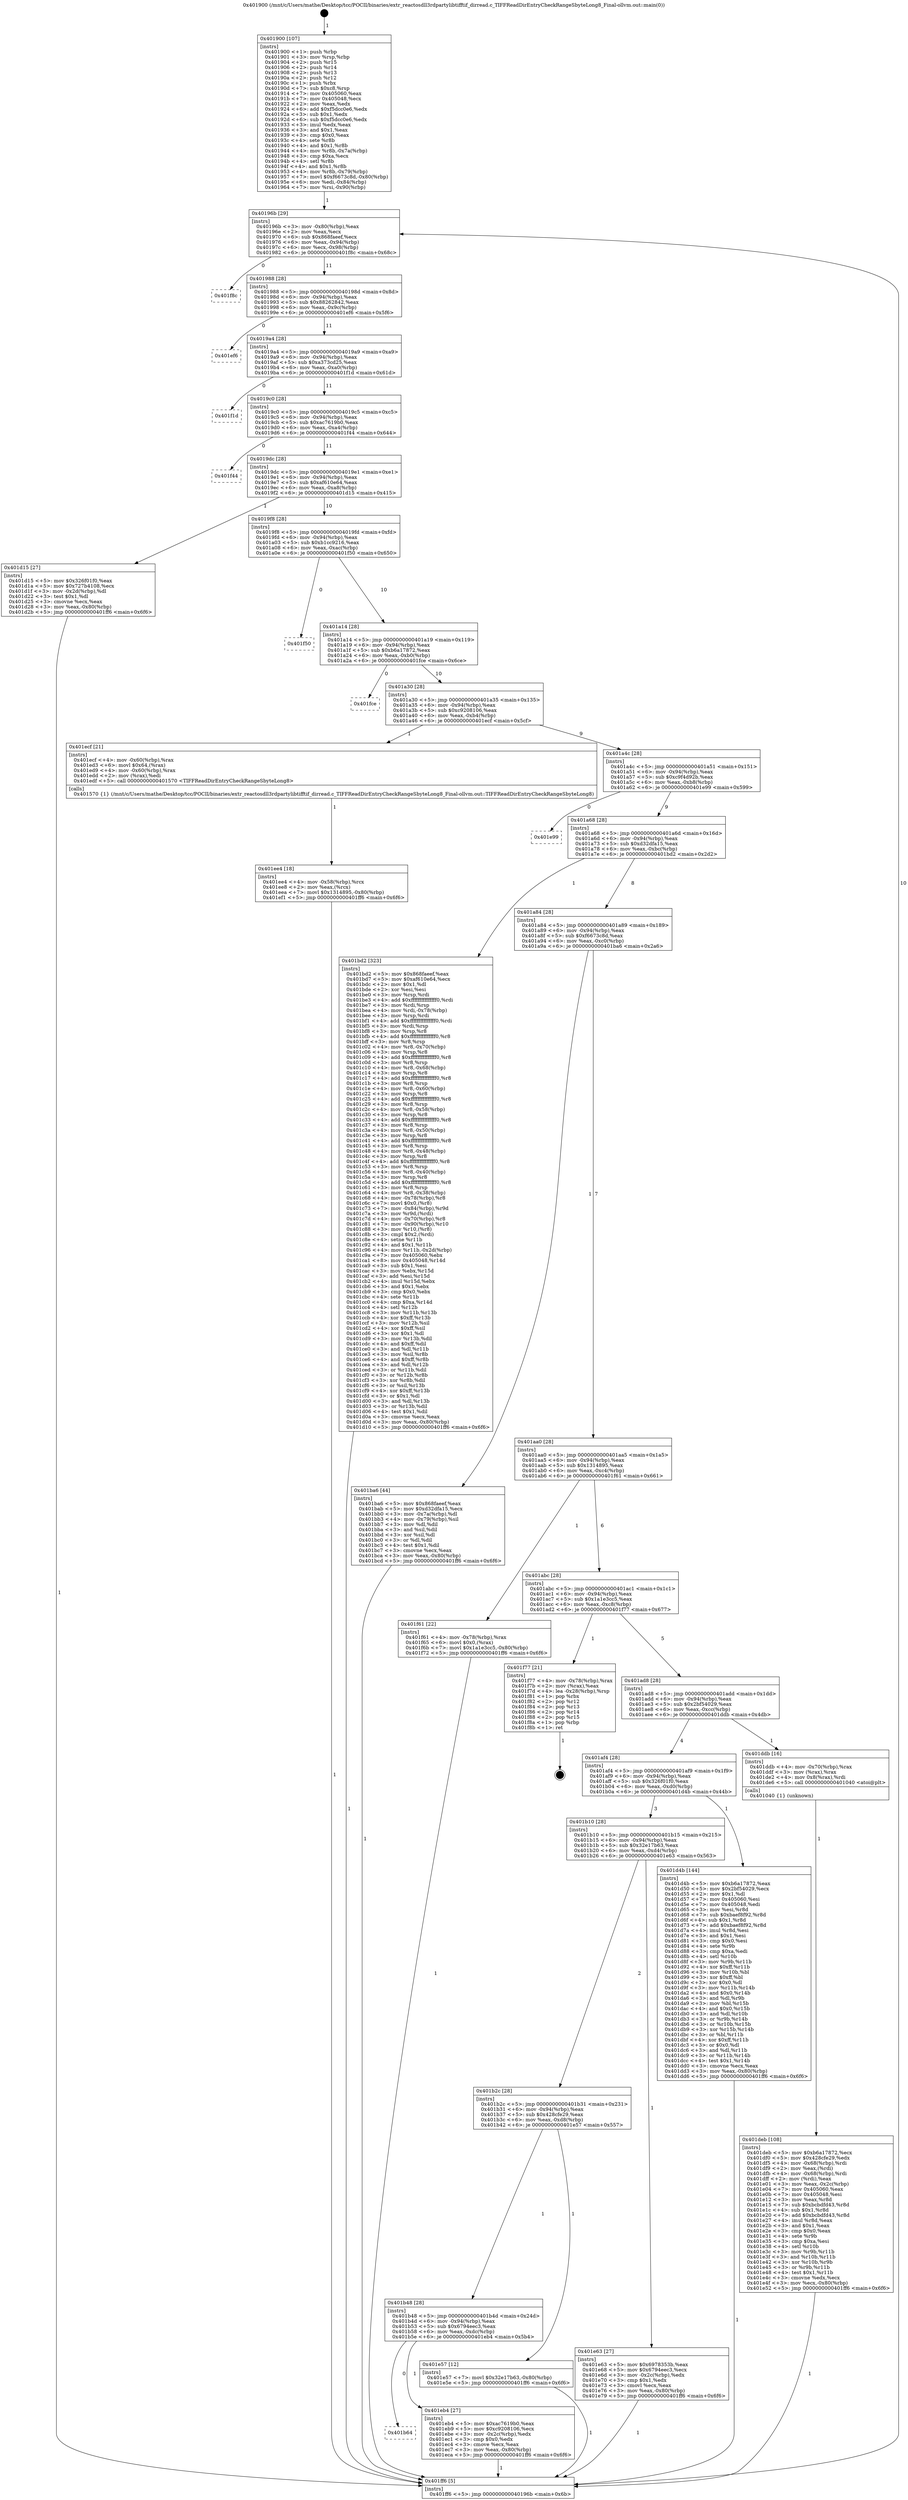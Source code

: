 digraph "0x401900" {
  label = "0x401900 (/mnt/c/Users/mathe/Desktop/tcc/POCII/binaries/extr_reactosdll3rdpartylibtifftif_dirread.c_TIFFReadDirEntryCheckRangeSbyteLong8_Final-ollvm.out::main(0))"
  labelloc = "t"
  node[shape=record]

  Entry [label="",width=0.3,height=0.3,shape=circle,fillcolor=black,style=filled]
  "0x40196b" [label="{
     0x40196b [29]\l
     | [instrs]\l
     &nbsp;&nbsp;0x40196b \<+3\>: mov -0x80(%rbp),%eax\l
     &nbsp;&nbsp;0x40196e \<+2\>: mov %eax,%ecx\l
     &nbsp;&nbsp;0x401970 \<+6\>: sub $0x868faeef,%ecx\l
     &nbsp;&nbsp;0x401976 \<+6\>: mov %eax,-0x94(%rbp)\l
     &nbsp;&nbsp;0x40197c \<+6\>: mov %ecx,-0x98(%rbp)\l
     &nbsp;&nbsp;0x401982 \<+6\>: je 0000000000401f8c \<main+0x68c\>\l
  }"]
  "0x401f8c" [label="{
     0x401f8c\l
  }", style=dashed]
  "0x401988" [label="{
     0x401988 [28]\l
     | [instrs]\l
     &nbsp;&nbsp;0x401988 \<+5\>: jmp 000000000040198d \<main+0x8d\>\l
     &nbsp;&nbsp;0x40198d \<+6\>: mov -0x94(%rbp),%eax\l
     &nbsp;&nbsp;0x401993 \<+5\>: sub $0x88262842,%eax\l
     &nbsp;&nbsp;0x401998 \<+6\>: mov %eax,-0x9c(%rbp)\l
     &nbsp;&nbsp;0x40199e \<+6\>: je 0000000000401ef6 \<main+0x5f6\>\l
  }"]
  Exit [label="",width=0.3,height=0.3,shape=circle,fillcolor=black,style=filled,peripheries=2]
  "0x401ef6" [label="{
     0x401ef6\l
  }", style=dashed]
  "0x4019a4" [label="{
     0x4019a4 [28]\l
     | [instrs]\l
     &nbsp;&nbsp;0x4019a4 \<+5\>: jmp 00000000004019a9 \<main+0xa9\>\l
     &nbsp;&nbsp;0x4019a9 \<+6\>: mov -0x94(%rbp),%eax\l
     &nbsp;&nbsp;0x4019af \<+5\>: sub $0xa373cd25,%eax\l
     &nbsp;&nbsp;0x4019b4 \<+6\>: mov %eax,-0xa0(%rbp)\l
     &nbsp;&nbsp;0x4019ba \<+6\>: je 0000000000401f1d \<main+0x61d\>\l
  }"]
  "0x401ee4" [label="{
     0x401ee4 [18]\l
     | [instrs]\l
     &nbsp;&nbsp;0x401ee4 \<+4\>: mov -0x58(%rbp),%rcx\l
     &nbsp;&nbsp;0x401ee8 \<+2\>: mov %eax,(%rcx)\l
     &nbsp;&nbsp;0x401eea \<+7\>: movl $0x1314895,-0x80(%rbp)\l
     &nbsp;&nbsp;0x401ef1 \<+5\>: jmp 0000000000401ff6 \<main+0x6f6\>\l
  }"]
  "0x401f1d" [label="{
     0x401f1d\l
  }", style=dashed]
  "0x4019c0" [label="{
     0x4019c0 [28]\l
     | [instrs]\l
     &nbsp;&nbsp;0x4019c0 \<+5\>: jmp 00000000004019c5 \<main+0xc5\>\l
     &nbsp;&nbsp;0x4019c5 \<+6\>: mov -0x94(%rbp),%eax\l
     &nbsp;&nbsp;0x4019cb \<+5\>: sub $0xac7619b0,%eax\l
     &nbsp;&nbsp;0x4019d0 \<+6\>: mov %eax,-0xa4(%rbp)\l
     &nbsp;&nbsp;0x4019d6 \<+6\>: je 0000000000401f44 \<main+0x644\>\l
  }"]
  "0x401b64" [label="{
     0x401b64\l
  }", style=dashed]
  "0x401f44" [label="{
     0x401f44\l
  }", style=dashed]
  "0x4019dc" [label="{
     0x4019dc [28]\l
     | [instrs]\l
     &nbsp;&nbsp;0x4019dc \<+5\>: jmp 00000000004019e1 \<main+0xe1\>\l
     &nbsp;&nbsp;0x4019e1 \<+6\>: mov -0x94(%rbp),%eax\l
     &nbsp;&nbsp;0x4019e7 \<+5\>: sub $0xaf610e64,%eax\l
     &nbsp;&nbsp;0x4019ec \<+6\>: mov %eax,-0xa8(%rbp)\l
     &nbsp;&nbsp;0x4019f2 \<+6\>: je 0000000000401d15 \<main+0x415\>\l
  }"]
  "0x401eb4" [label="{
     0x401eb4 [27]\l
     | [instrs]\l
     &nbsp;&nbsp;0x401eb4 \<+5\>: mov $0xac7619b0,%eax\l
     &nbsp;&nbsp;0x401eb9 \<+5\>: mov $0xc9208106,%ecx\l
     &nbsp;&nbsp;0x401ebe \<+3\>: mov -0x2c(%rbp),%edx\l
     &nbsp;&nbsp;0x401ec1 \<+3\>: cmp $0x0,%edx\l
     &nbsp;&nbsp;0x401ec4 \<+3\>: cmove %ecx,%eax\l
     &nbsp;&nbsp;0x401ec7 \<+3\>: mov %eax,-0x80(%rbp)\l
     &nbsp;&nbsp;0x401eca \<+5\>: jmp 0000000000401ff6 \<main+0x6f6\>\l
  }"]
  "0x401d15" [label="{
     0x401d15 [27]\l
     | [instrs]\l
     &nbsp;&nbsp;0x401d15 \<+5\>: mov $0x326f01f0,%eax\l
     &nbsp;&nbsp;0x401d1a \<+5\>: mov $0x727b4108,%ecx\l
     &nbsp;&nbsp;0x401d1f \<+3\>: mov -0x2d(%rbp),%dl\l
     &nbsp;&nbsp;0x401d22 \<+3\>: test $0x1,%dl\l
     &nbsp;&nbsp;0x401d25 \<+3\>: cmovne %ecx,%eax\l
     &nbsp;&nbsp;0x401d28 \<+3\>: mov %eax,-0x80(%rbp)\l
     &nbsp;&nbsp;0x401d2b \<+5\>: jmp 0000000000401ff6 \<main+0x6f6\>\l
  }"]
  "0x4019f8" [label="{
     0x4019f8 [28]\l
     | [instrs]\l
     &nbsp;&nbsp;0x4019f8 \<+5\>: jmp 00000000004019fd \<main+0xfd\>\l
     &nbsp;&nbsp;0x4019fd \<+6\>: mov -0x94(%rbp),%eax\l
     &nbsp;&nbsp;0x401a03 \<+5\>: sub $0xb1cc9216,%eax\l
     &nbsp;&nbsp;0x401a08 \<+6\>: mov %eax,-0xac(%rbp)\l
     &nbsp;&nbsp;0x401a0e \<+6\>: je 0000000000401f50 \<main+0x650\>\l
  }"]
  "0x401b48" [label="{
     0x401b48 [28]\l
     | [instrs]\l
     &nbsp;&nbsp;0x401b48 \<+5\>: jmp 0000000000401b4d \<main+0x24d\>\l
     &nbsp;&nbsp;0x401b4d \<+6\>: mov -0x94(%rbp),%eax\l
     &nbsp;&nbsp;0x401b53 \<+5\>: sub $0x6794eec3,%eax\l
     &nbsp;&nbsp;0x401b58 \<+6\>: mov %eax,-0xdc(%rbp)\l
     &nbsp;&nbsp;0x401b5e \<+6\>: je 0000000000401eb4 \<main+0x5b4\>\l
  }"]
  "0x401f50" [label="{
     0x401f50\l
  }", style=dashed]
  "0x401a14" [label="{
     0x401a14 [28]\l
     | [instrs]\l
     &nbsp;&nbsp;0x401a14 \<+5\>: jmp 0000000000401a19 \<main+0x119\>\l
     &nbsp;&nbsp;0x401a19 \<+6\>: mov -0x94(%rbp),%eax\l
     &nbsp;&nbsp;0x401a1f \<+5\>: sub $0xb6a17872,%eax\l
     &nbsp;&nbsp;0x401a24 \<+6\>: mov %eax,-0xb0(%rbp)\l
     &nbsp;&nbsp;0x401a2a \<+6\>: je 0000000000401fce \<main+0x6ce\>\l
  }"]
  "0x401e57" [label="{
     0x401e57 [12]\l
     | [instrs]\l
     &nbsp;&nbsp;0x401e57 \<+7\>: movl $0x32e17b63,-0x80(%rbp)\l
     &nbsp;&nbsp;0x401e5e \<+5\>: jmp 0000000000401ff6 \<main+0x6f6\>\l
  }"]
  "0x401fce" [label="{
     0x401fce\l
  }", style=dashed]
  "0x401a30" [label="{
     0x401a30 [28]\l
     | [instrs]\l
     &nbsp;&nbsp;0x401a30 \<+5\>: jmp 0000000000401a35 \<main+0x135\>\l
     &nbsp;&nbsp;0x401a35 \<+6\>: mov -0x94(%rbp),%eax\l
     &nbsp;&nbsp;0x401a3b \<+5\>: sub $0xc9208106,%eax\l
     &nbsp;&nbsp;0x401a40 \<+6\>: mov %eax,-0xb4(%rbp)\l
     &nbsp;&nbsp;0x401a46 \<+6\>: je 0000000000401ecf \<main+0x5cf\>\l
  }"]
  "0x401b2c" [label="{
     0x401b2c [28]\l
     | [instrs]\l
     &nbsp;&nbsp;0x401b2c \<+5\>: jmp 0000000000401b31 \<main+0x231\>\l
     &nbsp;&nbsp;0x401b31 \<+6\>: mov -0x94(%rbp),%eax\l
     &nbsp;&nbsp;0x401b37 \<+5\>: sub $0x428cfe29,%eax\l
     &nbsp;&nbsp;0x401b3c \<+6\>: mov %eax,-0xd8(%rbp)\l
     &nbsp;&nbsp;0x401b42 \<+6\>: je 0000000000401e57 \<main+0x557\>\l
  }"]
  "0x401ecf" [label="{
     0x401ecf [21]\l
     | [instrs]\l
     &nbsp;&nbsp;0x401ecf \<+4\>: mov -0x60(%rbp),%rax\l
     &nbsp;&nbsp;0x401ed3 \<+6\>: movl $0x64,(%rax)\l
     &nbsp;&nbsp;0x401ed9 \<+4\>: mov -0x60(%rbp),%rax\l
     &nbsp;&nbsp;0x401edd \<+2\>: mov (%rax),%edi\l
     &nbsp;&nbsp;0x401edf \<+5\>: call 0000000000401570 \<TIFFReadDirEntryCheckRangeSbyteLong8\>\l
     | [calls]\l
     &nbsp;&nbsp;0x401570 \{1\} (/mnt/c/Users/mathe/Desktop/tcc/POCII/binaries/extr_reactosdll3rdpartylibtifftif_dirread.c_TIFFReadDirEntryCheckRangeSbyteLong8_Final-ollvm.out::TIFFReadDirEntryCheckRangeSbyteLong8)\l
  }"]
  "0x401a4c" [label="{
     0x401a4c [28]\l
     | [instrs]\l
     &nbsp;&nbsp;0x401a4c \<+5\>: jmp 0000000000401a51 \<main+0x151\>\l
     &nbsp;&nbsp;0x401a51 \<+6\>: mov -0x94(%rbp),%eax\l
     &nbsp;&nbsp;0x401a57 \<+5\>: sub $0xc9f4d92b,%eax\l
     &nbsp;&nbsp;0x401a5c \<+6\>: mov %eax,-0xb8(%rbp)\l
     &nbsp;&nbsp;0x401a62 \<+6\>: je 0000000000401e99 \<main+0x599\>\l
  }"]
  "0x401e63" [label="{
     0x401e63 [27]\l
     | [instrs]\l
     &nbsp;&nbsp;0x401e63 \<+5\>: mov $0x6978353b,%eax\l
     &nbsp;&nbsp;0x401e68 \<+5\>: mov $0x6794eec3,%ecx\l
     &nbsp;&nbsp;0x401e6d \<+3\>: mov -0x2c(%rbp),%edx\l
     &nbsp;&nbsp;0x401e70 \<+3\>: cmp $0x1,%edx\l
     &nbsp;&nbsp;0x401e73 \<+3\>: cmovl %ecx,%eax\l
     &nbsp;&nbsp;0x401e76 \<+3\>: mov %eax,-0x80(%rbp)\l
     &nbsp;&nbsp;0x401e79 \<+5\>: jmp 0000000000401ff6 \<main+0x6f6\>\l
  }"]
  "0x401e99" [label="{
     0x401e99\l
  }", style=dashed]
  "0x401a68" [label="{
     0x401a68 [28]\l
     | [instrs]\l
     &nbsp;&nbsp;0x401a68 \<+5\>: jmp 0000000000401a6d \<main+0x16d\>\l
     &nbsp;&nbsp;0x401a6d \<+6\>: mov -0x94(%rbp),%eax\l
     &nbsp;&nbsp;0x401a73 \<+5\>: sub $0xd32dfa15,%eax\l
     &nbsp;&nbsp;0x401a78 \<+6\>: mov %eax,-0xbc(%rbp)\l
     &nbsp;&nbsp;0x401a7e \<+6\>: je 0000000000401bd2 \<main+0x2d2\>\l
  }"]
  "0x401deb" [label="{
     0x401deb [108]\l
     | [instrs]\l
     &nbsp;&nbsp;0x401deb \<+5\>: mov $0xb6a17872,%ecx\l
     &nbsp;&nbsp;0x401df0 \<+5\>: mov $0x428cfe29,%edx\l
     &nbsp;&nbsp;0x401df5 \<+4\>: mov -0x68(%rbp),%rdi\l
     &nbsp;&nbsp;0x401df9 \<+2\>: mov %eax,(%rdi)\l
     &nbsp;&nbsp;0x401dfb \<+4\>: mov -0x68(%rbp),%rdi\l
     &nbsp;&nbsp;0x401dff \<+2\>: mov (%rdi),%eax\l
     &nbsp;&nbsp;0x401e01 \<+3\>: mov %eax,-0x2c(%rbp)\l
     &nbsp;&nbsp;0x401e04 \<+7\>: mov 0x405060,%eax\l
     &nbsp;&nbsp;0x401e0b \<+7\>: mov 0x405048,%esi\l
     &nbsp;&nbsp;0x401e12 \<+3\>: mov %eax,%r8d\l
     &nbsp;&nbsp;0x401e15 \<+7\>: sub $0xbcbdfd43,%r8d\l
     &nbsp;&nbsp;0x401e1c \<+4\>: sub $0x1,%r8d\l
     &nbsp;&nbsp;0x401e20 \<+7\>: add $0xbcbdfd43,%r8d\l
     &nbsp;&nbsp;0x401e27 \<+4\>: imul %r8d,%eax\l
     &nbsp;&nbsp;0x401e2b \<+3\>: and $0x1,%eax\l
     &nbsp;&nbsp;0x401e2e \<+3\>: cmp $0x0,%eax\l
     &nbsp;&nbsp;0x401e31 \<+4\>: sete %r9b\l
     &nbsp;&nbsp;0x401e35 \<+3\>: cmp $0xa,%esi\l
     &nbsp;&nbsp;0x401e38 \<+4\>: setl %r10b\l
     &nbsp;&nbsp;0x401e3c \<+3\>: mov %r9b,%r11b\l
     &nbsp;&nbsp;0x401e3f \<+3\>: and %r10b,%r11b\l
     &nbsp;&nbsp;0x401e42 \<+3\>: xor %r10b,%r9b\l
     &nbsp;&nbsp;0x401e45 \<+3\>: or %r9b,%r11b\l
     &nbsp;&nbsp;0x401e48 \<+4\>: test $0x1,%r11b\l
     &nbsp;&nbsp;0x401e4c \<+3\>: cmovne %edx,%ecx\l
     &nbsp;&nbsp;0x401e4f \<+3\>: mov %ecx,-0x80(%rbp)\l
     &nbsp;&nbsp;0x401e52 \<+5\>: jmp 0000000000401ff6 \<main+0x6f6\>\l
  }"]
  "0x401bd2" [label="{
     0x401bd2 [323]\l
     | [instrs]\l
     &nbsp;&nbsp;0x401bd2 \<+5\>: mov $0x868faeef,%eax\l
     &nbsp;&nbsp;0x401bd7 \<+5\>: mov $0xaf610e64,%ecx\l
     &nbsp;&nbsp;0x401bdc \<+2\>: mov $0x1,%dl\l
     &nbsp;&nbsp;0x401bde \<+2\>: xor %esi,%esi\l
     &nbsp;&nbsp;0x401be0 \<+3\>: mov %rsp,%rdi\l
     &nbsp;&nbsp;0x401be3 \<+4\>: add $0xfffffffffffffff0,%rdi\l
     &nbsp;&nbsp;0x401be7 \<+3\>: mov %rdi,%rsp\l
     &nbsp;&nbsp;0x401bea \<+4\>: mov %rdi,-0x78(%rbp)\l
     &nbsp;&nbsp;0x401bee \<+3\>: mov %rsp,%rdi\l
     &nbsp;&nbsp;0x401bf1 \<+4\>: add $0xfffffffffffffff0,%rdi\l
     &nbsp;&nbsp;0x401bf5 \<+3\>: mov %rdi,%rsp\l
     &nbsp;&nbsp;0x401bf8 \<+3\>: mov %rsp,%r8\l
     &nbsp;&nbsp;0x401bfb \<+4\>: add $0xfffffffffffffff0,%r8\l
     &nbsp;&nbsp;0x401bff \<+3\>: mov %r8,%rsp\l
     &nbsp;&nbsp;0x401c02 \<+4\>: mov %r8,-0x70(%rbp)\l
     &nbsp;&nbsp;0x401c06 \<+3\>: mov %rsp,%r8\l
     &nbsp;&nbsp;0x401c09 \<+4\>: add $0xfffffffffffffff0,%r8\l
     &nbsp;&nbsp;0x401c0d \<+3\>: mov %r8,%rsp\l
     &nbsp;&nbsp;0x401c10 \<+4\>: mov %r8,-0x68(%rbp)\l
     &nbsp;&nbsp;0x401c14 \<+3\>: mov %rsp,%r8\l
     &nbsp;&nbsp;0x401c17 \<+4\>: add $0xfffffffffffffff0,%r8\l
     &nbsp;&nbsp;0x401c1b \<+3\>: mov %r8,%rsp\l
     &nbsp;&nbsp;0x401c1e \<+4\>: mov %r8,-0x60(%rbp)\l
     &nbsp;&nbsp;0x401c22 \<+3\>: mov %rsp,%r8\l
     &nbsp;&nbsp;0x401c25 \<+4\>: add $0xfffffffffffffff0,%r8\l
     &nbsp;&nbsp;0x401c29 \<+3\>: mov %r8,%rsp\l
     &nbsp;&nbsp;0x401c2c \<+4\>: mov %r8,-0x58(%rbp)\l
     &nbsp;&nbsp;0x401c30 \<+3\>: mov %rsp,%r8\l
     &nbsp;&nbsp;0x401c33 \<+4\>: add $0xfffffffffffffff0,%r8\l
     &nbsp;&nbsp;0x401c37 \<+3\>: mov %r8,%rsp\l
     &nbsp;&nbsp;0x401c3a \<+4\>: mov %r8,-0x50(%rbp)\l
     &nbsp;&nbsp;0x401c3e \<+3\>: mov %rsp,%r8\l
     &nbsp;&nbsp;0x401c41 \<+4\>: add $0xfffffffffffffff0,%r8\l
     &nbsp;&nbsp;0x401c45 \<+3\>: mov %r8,%rsp\l
     &nbsp;&nbsp;0x401c48 \<+4\>: mov %r8,-0x48(%rbp)\l
     &nbsp;&nbsp;0x401c4c \<+3\>: mov %rsp,%r8\l
     &nbsp;&nbsp;0x401c4f \<+4\>: add $0xfffffffffffffff0,%r8\l
     &nbsp;&nbsp;0x401c53 \<+3\>: mov %r8,%rsp\l
     &nbsp;&nbsp;0x401c56 \<+4\>: mov %r8,-0x40(%rbp)\l
     &nbsp;&nbsp;0x401c5a \<+3\>: mov %rsp,%r8\l
     &nbsp;&nbsp;0x401c5d \<+4\>: add $0xfffffffffffffff0,%r8\l
     &nbsp;&nbsp;0x401c61 \<+3\>: mov %r8,%rsp\l
     &nbsp;&nbsp;0x401c64 \<+4\>: mov %r8,-0x38(%rbp)\l
     &nbsp;&nbsp;0x401c68 \<+4\>: mov -0x78(%rbp),%r8\l
     &nbsp;&nbsp;0x401c6c \<+7\>: movl $0x0,(%r8)\l
     &nbsp;&nbsp;0x401c73 \<+7\>: mov -0x84(%rbp),%r9d\l
     &nbsp;&nbsp;0x401c7a \<+3\>: mov %r9d,(%rdi)\l
     &nbsp;&nbsp;0x401c7d \<+4\>: mov -0x70(%rbp),%r8\l
     &nbsp;&nbsp;0x401c81 \<+7\>: mov -0x90(%rbp),%r10\l
     &nbsp;&nbsp;0x401c88 \<+3\>: mov %r10,(%r8)\l
     &nbsp;&nbsp;0x401c8b \<+3\>: cmpl $0x2,(%rdi)\l
     &nbsp;&nbsp;0x401c8e \<+4\>: setne %r11b\l
     &nbsp;&nbsp;0x401c92 \<+4\>: and $0x1,%r11b\l
     &nbsp;&nbsp;0x401c96 \<+4\>: mov %r11b,-0x2d(%rbp)\l
     &nbsp;&nbsp;0x401c9a \<+7\>: mov 0x405060,%ebx\l
     &nbsp;&nbsp;0x401ca1 \<+8\>: mov 0x405048,%r14d\l
     &nbsp;&nbsp;0x401ca9 \<+3\>: sub $0x1,%esi\l
     &nbsp;&nbsp;0x401cac \<+3\>: mov %ebx,%r15d\l
     &nbsp;&nbsp;0x401caf \<+3\>: add %esi,%r15d\l
     &nbsp;&nbsp;0x401cb2 \<+4\>: imul %r15d,%ebx\l
     &nbsp;&nbsp;0x401cb6 \<+3\>: and $0x1,%ebx\l
     &nbsp;&nbsp;0x401cb9 \<+3\>: cmp $0x0,%ebx\l
     &nbsp;&nbsp;0x401cbc \<+4\>: sete %r11b\l
     &nbsp;&nbsp;0x401cc0 \<+4\>: cmp $0xa,%r14d\l
     &nbsp;&nbsp;0x401cc4 \<+4\>: setl %r12b\l
     &nbsp;&nbsp;0x401cc8 \<+3\>: mov %r11b,%r13b\l
     &nbsp;&nbsp;0x401ccb \<+4\>: xor $0xff,%r13b\l
     &nbsp;&nbsp;0x401ccf \<+3\>: mov %r12b,%sil\l
     &nbsp;&nbsp;0x401cd2 \<+4\>: xor $0xff,%sil\l
     &nbsp;&nbsp;0x401cd6 \<+3\>: xor $0x1,%dl\l
     &nbsp;&nbsp;0x401cd9 \<+3\>: mov %r13b,%dil\l
     &nbsp;&nbsp;0x401cdc \<+4\>: and $0xff,%dil\l
     &nbsp;&nbsp;0x401ce0 \<+3\>: and %dl,%r11b\l
     &nbsp;&nbsp;0x401ce3 \<+3\>: mov %sil,%r8b\l
     &nbsp;&nbsp;0x401ce6 \<+4\>: and $0xff,%r8b\l
     &nbsp;&nbsp;0x401cea \<+3\>: and %dl,%r12b\l
     &nbsp;&nbsp;0x401ced \<+3\>: or %r11b,%dil\l
     &nbsp;&nbsp;0x401cf0 \<+3\>: or %r12b,%r8b\l
     &nbsp;&nbsp;0x401cf3 \<+3\>: xor %r8b,%dil\l
     &nbsp;&nbsp;0x401cf6 \<+3\>: or %sil,%r13b\l
     &nbsp;&nbsp;0x401cf9 \<+4\>: xor $0xff,%r13b\l
     &nbsp;&nbsp;0x401cfd \<+3\>: or $0x1,%dl\l
     &nbsp;&nbsp;0x401d00 \<+3\>: and %dl,%r13b\l
     &nbsp;&nbsp;0x401d03 \<+3\>: or %r13b,%dil\l
     &nbsp;&nbsp;0x401d06 \<+4\>: test $0x1,%dil\l
     &nbsp;&nbsp;0x401d0a \<+3\>: cmovne %ecx,%eax\l
     &nbsp;&nbsp;0x401d0d \<+3\>: mov %eax,-0x80(%rbp)\l
     &nbsp;&nbsp;0x401d10 \<+5\>: jmp 0000000000401ff6 \<main+0x6f6\>\l
  }"]
  "0x401a84" [label="{
     0x401a84 [28]\l
     | [instrs]\l
     &nbsp;&nbsp;0x401a84 \<+5\>: jmp 0000000000401a89 \<main+0x189\>\l
     &nbsp;&nbsp;0x401a89 \<+6\>: mov -0x94(%rbp),%eax\l
     &nbsp;&nbsp;0x401a8f \<+5\>: sub $0xf6673c8d,%eax\l
     &nbsp;&nbsp;0x401a94 \<+6\>: mov %eax,-0xc0(%rbp)\l
     &nbsp;&nbsp;0x401a9a \<+6\>: je 0000000000401ba6 \<main+0x2a6\>\l
  }"]
  "0x401b10" [label="{
     0x401b10 [28]\l
     | [instrs]\l
     &nbsp;&nbsp;0x401b10 \<+5\>: jmp 0000000000401b15 \<main+0x215\>\l
     &nbsp;&nbsp;0x401b15 \<+6\>: mov -0x94(%rbp),%eax\l
     &nbsp;&nbsp;0x401b1b \<+5\>: sub $0x32e17b63,%eax\l
     &nbsp;&nbsp;0x401b20 \<+6\>: mov %eax,-0xd4(%rbp)\l
     &nbsp;&nbsp;0x401b26 \<+6\>: je 0000000000401e63 \<main+0x563\>\l
  }"]
  "0x401ba6" [label="{
     0x401ba6 [44]\l
     | [instrs]\l
     &nbsp;&nbsp;0x401ba6 \<+5\>: mov $0x868faeef,%eax\l
     &nbsp;&nbsp;0x401bab \<+5\>: mov $0xd32dfa15,%ecx\l
     &nbsp;&nbsp;0x401bb0 \<+3\>: mov -0x7a(%rbp),%dl\l
     &nbsp;&nbsp;0x401bb3 \<+4\>: mov -0x79(%rbp),%sil\l
     &nbsp;&nbsp;0x401bb7 \<+3\>: mov %dl,%dil\l
     &nbsp;&nbsp;0x401bba \<+3\>: and %sil,%dil\l
     &nbsp;&nbsp;0x401bbd \<+3\>: xor %sil,%dl\l
     &nbsp;&nbsp;0x401bc0 \<+3\>: or %dl,%dil\l
     &nbsp;&nbsp;0x401bc3 \<+4\>: test $0x1,%dil\l
     &nbsp;&nbsp;0x401bc7 \<+3\>: cmovne %ecx,%eax\l
     &nbsp;&nbsp;0x401bca \<+3\>: mov %eax,-0x80(%rbp)\l
     &nbsp;&nbsp;0x401bcd \<+5\>: jmp 0000000000401ff6 \<main+0x6f6\>\l
  }"]
  "0x401aa0" [label="{
     0x401aa0 [28]\l
     | [instrs]\l
     &nbsp;&nbsp;0x401aa0 \<+5\>: jmp 0000000000401aa5 \<main+0x1a5\>\l
     &nbsp;&nbsp;0x401aa5 \<+6\>: mov -0x94(%rbp),%eax\l
     &nbsp;&nbsp;0x401aab \<+5\>: sub $0x1314895,%eax\l
     &nbsp;&nbsp;0x401ab0 \<+6\>: mov %eax,-0xc4(%rbp)\l
     &nbsp;&nbsp;0x401ab6 \<+6\>: je 0000000000401f61 \<main+0x661\>\l
  }"]
  "0x401ff6" [label="{
     0x401ff6 [5]\l
     | [instrs]\l
     &nbsp;&nbsp;0x401ff6 \<+5\>: jmp 000000000040196b \<main+0x6b\>\l
  }"]
  "0x401900" [label="{
     0x401900 [107]\l
     | [instrs]\l
     &nbsp;&nbsp;0x401900 \<+1\>: push %rbp\l
     &nbsp;&nbsp;0x401901 \<+3\>: mov %rsp,%rbp\l
     &nbsp;&nbsp;0x401904 \<+2\>: push %r15\l
     &nbsp;&nbsp;0x401906 \<+2\>: push %r14\l
     &nbsp;&nbsp;0x401908 \<+2\>: push %r13\l
     &nbsp;&nbsp;0x40190a \<+2\>: push %r12\l
     &nbsp;&nbsp;0x40190c \<+1\>: push %rbx\l
     &nbsp;&nbsp;0x40190d \<+7\>: sub $0xc8,%rsp\l
     &nbsp;&nbsp;0x401914 \<+7\>: mov 0x405060,%eax\l
     &nbsp;&nbsp;0x40191b \<+7\>: mov 0x405048,%ecx\l
     &nbsp;&nbsp;0x401922 \<+2\>: mov %eax,%edx\l
     &nbsp;&nbsp;0x401924 \<+6\>: add $0xf5dcc0e6,%edx\l
     &nbsp;&nbsp;0x40192a \<+3\>: sub $0x1,%edx\l
     &nbsp;&nbsp;0x40192d \<+6\>: sub $0xf5dcc0e6,%edx\l
     &nbsp;&nbsp;0x401933 \<+3\>: imul %edx,%eax\l
     &nbsp;&nbsp;0x401936 \<+3\>: and $0x1,%eax\l
     &nbsp;&nbsp;0x401939 \<+3\>: cmp $0x0,%eax\l
     &nbsp;&nbsp;0x40193c \<+4\>: sete %r8b\l
     &nbsp;&nbsp;0x401940 \<+4\>: and $0x1,%r8b\l
     &nbsp;&nbsp;0x401944 \<+4\>: mov %r8b,-0x7a(%rbp)\l
     &nbsp;&nbsp;0x401948 \<+3\>: cmp $0xa,%ecx\l
     &nbsp;&nbsp;0x40194b \<+4\>: setl %r8b\l
     &nbsp;&nbsp;0x40194f \<+4\>: and $0x1,%r8b\l
     &nbsp;&nbsp;0x401953 \<+4\>: mov %r8b,-0x79(%rbp)\l
     &nbsp;&nbsp;0x401957 \<+7\>: movl $0xf6673c8d,-0x80(%rbp)\l
     &nbsp;&nbsp;0x40195e \<+6\>: mov %edi,-0x84(%rbp)\l
     &nbsp;&nbsp;0x401964 \<+7\>: mov %rsi,-0x90(%rbp)\l
  }"]
  "0x401d4b" [label="{
     0x401d4b [144]\l
     | [instrs]\l
     &nbsp;&nbsp;0x401d4b \<+5\>: mov $0xb6a17872,%eax\l
     &nbsp;&nbsp;0x401d50 \<+5\>: mov $0x2bf54029,%ecx\l
     &nbsp;&nbsp;0x401d55 \<+2\>: mov $0x1,%dl\l
     &nbsp;&nbsp;0x401d57 \<+7\>: mov 0x405060,%esi\l
     &nbsp;&nbsp;0x401d5e \<+7\>: mov 0x405048,%edi\l
     &nbsp;&nbsp;0x401d65 \<+3\>: mov %esi,%r8d\l
     &nbsp;&nbsp;0x401d68 \<+7\>: sub $0xbaef8f92,%r8d\l
     &nbsp;&nbsp;0x401d6f \<+4\>: sub $0x1,%r8d\l
     &nbsp;&nbsp;0x401d73 \<+7\>: add $0xbaef8f92,%r8d\l
     &nbsp;&nbsp;0x401d7a \<+4\>: imul %r8d,%esi\l
     &nbsp;&nbsp;0x401d7e \<+3\>: and $0x1,%esi\l
     &nbsp;&nbsp;0x401d81 \<+3\>: cmp $0x0,%esi\l
     &nbsp;&nbsp;0x401d84 \<+4\>: sete %r9b\l
     &nbsp;&nbsp;0x401d88 \<+3\>: cmp $0xa,%edi\l
     &nbsp;&nbsp;0x401d8b \<+4\>: setl %r10b\l
     &nbsp;&nbsp;0x401d8f \<+3\>: mov %r9b,%r11b\l
     &nbsp;&nbsp;0x401d92 \<+4\>: xor $0xff,%r11b\l
     &nbsp;&nbsp;0x401d96 \<+3\>: mov %r10b,%bl\l
     &nbsp;&nbsp;0x401d99 \<+3\>: xor $0xff,%bl\l
     &nbsp;&nbsp;0x401d9c \<+3\>: xor $0x0,%dl\l
     &nbsp;&nbsp;0x401d9f \<+3\>: mov %r11b,%r14b\l
     &nbsp;&nbsp;0x401da2 \<+4\>: and $0x0,%r14b\l
     &nbsp;&nbsp;0x401da6 \<+3\>: and %dl,%r9b\l
     &nbsp;&nbsp;0x401da9 \<+3\>: mov %bl,%r15b\l
     &nbsp;&nbsp;0x401dac \<+4\>: and $0x0,%r15b\l
     &nbsp;&nbsp;0x401db0 \<+3\>: and %dl,%r10b\l
     &nbsp;&nbsp;0x401db3 \<+3\>: or %r9b,%r14b\l
     &nbsp;&nbsp;0x401db6 \<+3\>: or %r10b,%r15b\l
     &nbsp;&nbsp;0x401db9 \<+3\>: xor %r15b,%r14b\l
     &nbsp;&nbsp;0x401dbc \<+3\>: or %bl,%r11b\l
     &nbsp;&nbsp;0x401dbf \<+4\>: xor $0xff,%r11b\l
     &nbsp;&nbsp;0x401dc3 \<+3\>: or $0x0,%dl\l
     &nbsp;&nbsp;0x401dc6 \<+3\>: and %dl,%r11b\l
     &nbsp;&nbsp;0x401dc9 \<+3\>: or %r11b,%r14b\l
     &nbsp;&nbsp;0x401dcc \<+4\>: test $0x1,%r14b\l
     &nbsp;&nbsp;0x401dd0 \<+3\>: cmovne %ecx,%eax\l
     &nbsp;&nbsp;0x401dd3 \<+3\>: mov %eax,-0x80(%rbp)\l
     &nbsp;&nbsp;0x401dd6 \<+5\>: jmp 0000000000401ff6 \<main+0x6f6\>\l
  }"]
  "0x401af4" [label="{
     0x401af4 [28]\l
     | [instrs]\l
     &nbsp;&nbsp;0x401af4 \<+5\>: jmp 0000000000401af9 \<main+0x1f9\>\l
     &nbsp;&nbsp;0x401af9 \<+6\>: mov -0x94(%rbp),%eax\l
     &nbsp;&nbsp;0x401aff \<+5\>: sub $0x326f01f0,%eax\l
     &nbsp;&nbsp;0x401b04 \<+6\>: mov %eax,-0xd0(%rbp)\l
     &nbsp;&nbsp;0x401b0a \<+6\>: je 0000000000401d4b \<main+0x44b\>\l
  }"]
  "0x401f61" [label="{
     0x401f61 [22]\l
     | [instrs]\l
     &nbsp;&nbsp;0x401f61 \<+4\>: mov -0x78(%rbp),%rax\l
     &nbsp;&nbsp;0x401f65 \<+6\>: movl $0x0,(%rax)\l
     &nbsp;&nbsp;0x401f6b \<+7\>: movl $0x1a1e3cc5,-0x80(%rbp)\l
     &nbsp;&nbsp;0x401f72 \<+5\>: jmp 0000000000401ff6 \<main+0x6f6\>\l
  }"]
  "0x401abc" [label="{
     0x401abc [28]\l
     | [instrs]\l
     &nbsp;&nbsp;0x401abc \<+5\>: jmp 0000000000401ac1 \<main+0x1c1\>\l
     &nbsp;&nbsp;0x401ac1 \<+6\>: mov -0x94(%rbp),%eax\l
     &nbsp;&nbsp;0x401ac7 \<+5\>: sub $0x1a1e3cc5,%eax\l
     &nbsp;&nbsp;0x401acc \<+6\>: mov %eax,-0xc8(%rbp)\l
     &nbsp;&nbsp;0x401ad2 \<+6\>: je 0000000000401f77 \<main+0x677\>\l
  }"]
  "0x401ddb" [label="{
     0x401ddb [16]\l
     | [instrs]\l
     &nbsp;&nbsp;0x401ddb \<+4\>: mov -0x70(%rbp),%rax\l
     &nbsp;&nbsp;0x401ddf \<+3\>: mov (%rax),%rax\l
     &nbsp;&nbsp;0x401de2 \<+4\>: mov 0x8(%rax),%rdi\l
     &nbsp;&nbsp;0x401de6 \<+5\>: call 0000000000401040 \<atoi@plt\>\l
     | [calls]\l
     &nbsp;&nbsp;0x401040 \{1\} (unknown)\l
  }"]
  "0x401f77" [label="{
     0x401f77 [21]\l
     | [instrs]\l
     &nbsp;&nbsp;0x401f77 \<+4\>: mov -0x78(%rbp),%rax\l
     &nbsp;&nbsp;0x401f7b \<+2\>: mov (%rax),%eax\l
     &nbsp;&nbsp;0x401f7d \<+4\>: lea -0x28(%rbp),%rsp\l
     &nbsp;&nbsp;0x401f81 \<+1\>: pop %rbx\l
     &nbsp;&nbsp;0x401f82 \<+2\>: pop %r12\l
     &nbsp;&nbsp;0x401f84 \<+2\>: pop %r13\l
     &nbsp;&nbsp;0x401f86 \<+2\>: pop %r14\l
     &nbsp;&nbsp;0x401f88 \<+2\>: pop %r15\l
     &nbsp;&nbsp;0x401f8a \<+1\>: pop %rbp\l
     &nbsp;&nbsp;0x401f8b \<+1\>: ret\l
  }"]
  "0x401ad8" [label="{
     0x401ad8 [28]\l
     | [instrs]\l
     &nbsp;&nbsp;0x401ad8 \<+5\>: jmp 0000000000401add \<main+0x1dd\>\l
     &nbsp;&nbsp;0x401add \<+6\>: mov -0x94(%rbp),%eax\l
     &nbsp;&nbsp;0x401ae3 \<+5\>: sub $0x2bf54029,%eax\l
     &nbsp;&nbsp;0x401ae8 \<+6\>: mov %eax,-0xcc(%rbp)\l
     &nbsp;&nbsp;0x401aee \<+6\>: je 0000000000401ddb \<main+0x4db\>\l
  }"]
  Entry -> "0x401900" [label=" 1"]
  "0x40196b" -> "0x401f8c" [label=" 0"]
  "0x40196b" -> "0x401988" [label=" 11"]
  "0x401f77" -> Exit [label=" 1"]
  "0x401988" -> "0x401ef6" [label=" 0"]
  "0x401988" -> "0x4019a4" [label=" 11"]
  "0x401f61" -> "0x401ff6" [label=" 1"]
  "0x4019a4" -> "0x401f1d" [label=" 0"]
  "0x4019a4" -> "0x4019c0" [label=" 11"]
  "0x401ee4" -> "0x401ff6" [label=" 1"]
  "0x4019c0" -> "0x401f44" [label=" 0"]
  "0x4019c0" -> "0x4019dc" [label=" 11"]
  "0x401ecf" -> "0x401ee4" [label=" 1"]
  "0x4019dc" -> "0x401d15" [label=" 1"]
  "0x4019dc" -> "0x4019f8" [label=" 10"]
  "0x401eb4" -> "0x401ff6" [label=" 1"]
  "0x4019f8" -> "0x401f50" [label=" 0"]
  "0x4019f8" -> "0x401a14" [label=" 10"]
  "0x401b48" -> "0x401eb4" [label=" 1"]
  "0x401a14" -> "0x401fce" [label=" 0"]
  "0x401a14" -> "0x401a30" [label=" 10"]
  "0x401b48" -> "0x401b64" [label=" 0"]
  "0x401a30" -> "0x401ecf" [label=" 1"]
  "0x401a30" -> "0x401a4c" [label=" 9"]
  "0x401e57" -> "0x401ff6" [label=" 1"]
  "0x401a4c" -> "0x401e99" [label=" 0"]
  "0x401a4c" -> "0x401a68" [label=" 9"]
  "0x401b2c" -> "0x401b48" [label=" 1"]
  "0x401a68" -> "0x401bd2" [label=" 1"]
  "0x401a68" -> "0x401a84" [label=" 8"]
  "0x401e63" -> "0x401ff6" [label=" 1"]
  "0x401a84" -> "0x401ba6" [label=" 1"]
  "0x401a84" -> "0x401aa0" [label=" 7"]
  "0x401ba6" -> "0x401ff6" [label=" 1"]
  "0x401900" -> "0x40196b" [label=" 1"]
  "0x401ff6" -> "0x40196b" [label=" 10"]
  "0x401b10" -> "0x401b2c" [label=" 2"]
  "0x401bd2" -> "0x401ff6" [label=" 1"]
  "0x401d15" -> "0x401ff6" [label=" 1"]
  "0x401b10" -> "0x401e63" [label=" 1"]
  "0x401aa0" -> "0x401f61" [label=" 1"]
  "0x401aa0" -> "0x401abc" [label=" 6"]
  "0x401deb" -> "0x401ff6" [label=" 1"]
  "0x401abc" -> "0x401f77" [label=" 1"]
  "0x401abc" -> "0x401ad8" [label=" 5"]
  "0x401ddb" -> "0x401deb" [label=" 1"]
  "0x401ad8" -> "0x401ddb" [label=" 1"]
  "0x401ad8" -> "0x401af4" [label=" 4"]
  "0x401b2c" -> "0x401e57" [label=" 1"]
  "0x401af4" -> "0x401d4b" [label=" 1"]
  "0x401af4" -> "0x401b10" [label=" 3"]
  "0x401d4b" -> "0x401ff6" [label=" 1"]
}
